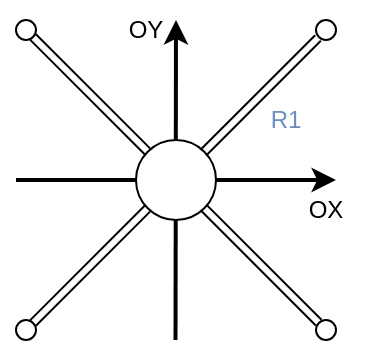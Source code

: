 <mxfile version="20.8.16" type="github">
  <diagram name="Page-1" id="Hn1ErJtGwcqtkXUOPjT6">
    <mxGraphModel dx="388" dy="489" grid="1" gridSize="5" guides="1" tooltips="1" connect="1" arrows="1" fold="1" page="1" pageScale="1" pageWidth="850" pageHeight="1100" math="0" shadow="0">
      <root>
        <mxCell id="0" />
        <mxCell id="1" parent="0" />
        <mxCell id="eLUcFTc1bTm-6Ld4oewR-5" value="" style="ellipse;whiteSpace=wrap;html=1;aspect=fixed;" vertex="1" parent="1">
          <mxGeometry x="470" y="240" width="10" height="10" as="geometry" />
        </mxCell>
        <mxCell id="eLUcFTc1bTm-6Ld4oewR-6" value="" style="ellipse;whiteSpace=wrap;html=1;aspect=fixed;" vertex="1" parent="1">
          <mxGeometry x="320" y="240" width="10" height="10" as="geometry" />
        </mxCell>
        <mxCell id="eLUcFTc1bTm-6Ld4oewR-7" value="" style="ellipse;whiteSpace=wrap;html=1;aspect=fixed;" vertex="1" parent="1">
          <mxGeometry x="320" y="390" width="10" height="10" as="geometry" />
        </mxCell>
        <mxCell id="eLUcFTc1bTm-6Ld4oewR-8" value="" style="ellipse;whiteSpace=wrap;html=1;aspect=fixed;" vertex="1" parent="1">
          <mxGeometry x="470" y="390" width="10" height="10" as="geometry" />
        </mxCell>
        <mxCell id="eLUcFTc1bTm-6Ld4oewR-29" value="" style="endArrow=classic;html=1;strokeWidth=2;rounded=0;startArrow=none;startFill=0;endFill=1;" edge="1" parent="1">
          <mxGeometry width="50" height="50" relative="1" as="geometry">
            <mxPoint x="399.76" y="400" as="sourcePoint" />
            <mxPoint x="400" y="240" as="targetPoint" />
          </mxGeometry>
        </mxCell>
        <mxCell id="eLUcFTc1bTm-6Ld4oewR-30" value="" style="endArrow=none;html=1;strokeWidth=2;rounded=0;endFill=0;startArrow=classic;startFill=1;" edge="1" parent="1">
          <mxGeometry width="50" height="50" relative="1" as="geometry">
            <mxPoint x="480" y="320" as="sourcePoint" />
            <mxPoint x="320" y="320" as="targetPoint" />
          </mxGeometry>
        </mxCell>
        <mxCell id="eLUcFTc1bTm-6Ld4oewR-3" value="" style="ellipse;whiteSpace=wrap;html=1;aspect=fixed;" vertex="1" parent="1">
          <mxGeometry x="380" y="300" width="40" height="40" as="geometry" />
        </mxCell>
        <mxCell id="eLUcFTc1bTm-6Ld4oewR-28" value="&lt;font color=&quot;#6C8EBF&quot;&gt;R1&lt;/font&gt;" style="text;html=1;strokeColor=none;fillColor=none;align=center;verticalAlign=middle;whiteSpace=wrap;rounded=0;fontFamily=Arial;" vertex="1" parent="1">
          <mxGeometry x="425" y="275" width="60" height="30" as="geometry" />
        </mxCell>
        <mxCell id="eLUcFTc1bTm-6Ld4oewR-32" value="" style="shape=link;endArrow=none;startArrow=none;html=1;rounded=0;entryX=1;entryY=1;entryDx=0;entryDy=0;exitX=0;exitY=0;exitDx=0;exitDy=0;startFill=0;endFill=0;strokeWidth=1;" edge="1" parent="1" source="eLUcFTc1bTm-6Ld4oewR-3" target="eLUcFTc1bTm-6Ld4oewR-6">
          <mxGeometry width="100" height="100" relative="1" as="geometry">
            <mxPoint x="340" y="325" as="sourcePoint" />
            <mxPoint x="440" y="225" as="targetPoint" />
          </mxGeometry>
        </mxCell>
        <mxCell id="eLUcFTc1bTm-6Ld4oewR-33" value="" style="shape=link;endArrow=none;startArrow=none;html=1;rounded=0;entryX=1;entryY=1;entryDx=0;entryDy=0;exitX=0;exitY=0;exitDx=0;exitDy=0;startFill=0;endFill=0;strokeWidth=1;" edge="1" parent="1">
          <mxGeometry width="100" height="100" relative="1" as="geometry">
            <mxPoint x="471.318" y="391.318" as="sourcePoint" />
            <mxPoint x="413.996" y="333.996" as="targetPoint" />
          </mxGeometry>
        </mxCell>
        <mxCell id="eLUcFTc1bTm-6Ld4oewR-34" value="" style="shape=link;endArrow=none;startArrow=none;html=1;rounded=0;entryX=0;entryY=1;entryDx=0;entryDy=0;exitX=1;exitY=0;exitDx=0;exitDy=0;startFill=0;endFill=0;strokeWidth=1;" edge="1" parent="1" source="eLUcFTc1bTm-6Ld4oewR-7" target="eLUcFTc1bTm-6Ld4oewR-3">
          <mxGeometry width="100" height="100" relative="1" as="geometry">
            <mxPoint x="412.318" y="437.318" as="sourcePoint" />
            <mxPoint x="354.996" y="379.996" as="targetPoint" />
          </mxGeometry>
        </mxCell>
        <mxCell id="eLUcFTc1bTm-6Ld4oewR-35" value="" style="shape=link;endArrow=none;startArrow=none;html=1;rounded=0;entryX=0;entryY=1;entryDx=0;entryDy=0;exitX=1;exitY=0;exitDx=0;exitDy=0;startFill=0;endFill=0;strokeWidth=1;" edge="1" parent="1">
          <mxGeometry width="100" height="100" relative="1" as="geometry">
            <mxPoint x="413.676" y="306.324" as="sourcePoint" />
            <mxPoint x="470.998" y="249.002" as="targetPoint" />
          </mxGeometry>
        </mxCell>
        <mxCell id="eLUcFTc1bTm-6Ld4oewR-36" value="&lt;font color=&quot;#000000&quot;&gt;OX&lt;/font&gt;" style="text;html=1;strokeColor=none;fillColor=none;align=center;verticalAlign=middle;whiteSpace=wrap;rounded=0;fontColor=#6C8EBF;" vertex="1" parent="1">
          <mxGeometry x="445" y="320" width="60" height="30" as="geometry" />
        </mxCell>
        <mxCell id="eLUcFTc1bTm-6Ld4oewR-37" value="&lt;font color=&quot;#000000&quot;&gt;OY&lt;/font&gt;" style="text;html=1;strokeColor=none;fillColor=none;align=center;verticalAlign=middle;whiteSpace=wrap;rounded=0;fontColor=#6C8EBF;" vertex="1" parent="1">
          <mxGeometry x="355" y="230" width="60" height="30" as="geometry" />
        </mxCell>
      </root>
    </mxGraphModel>
  </diagram>
</mxfile>

